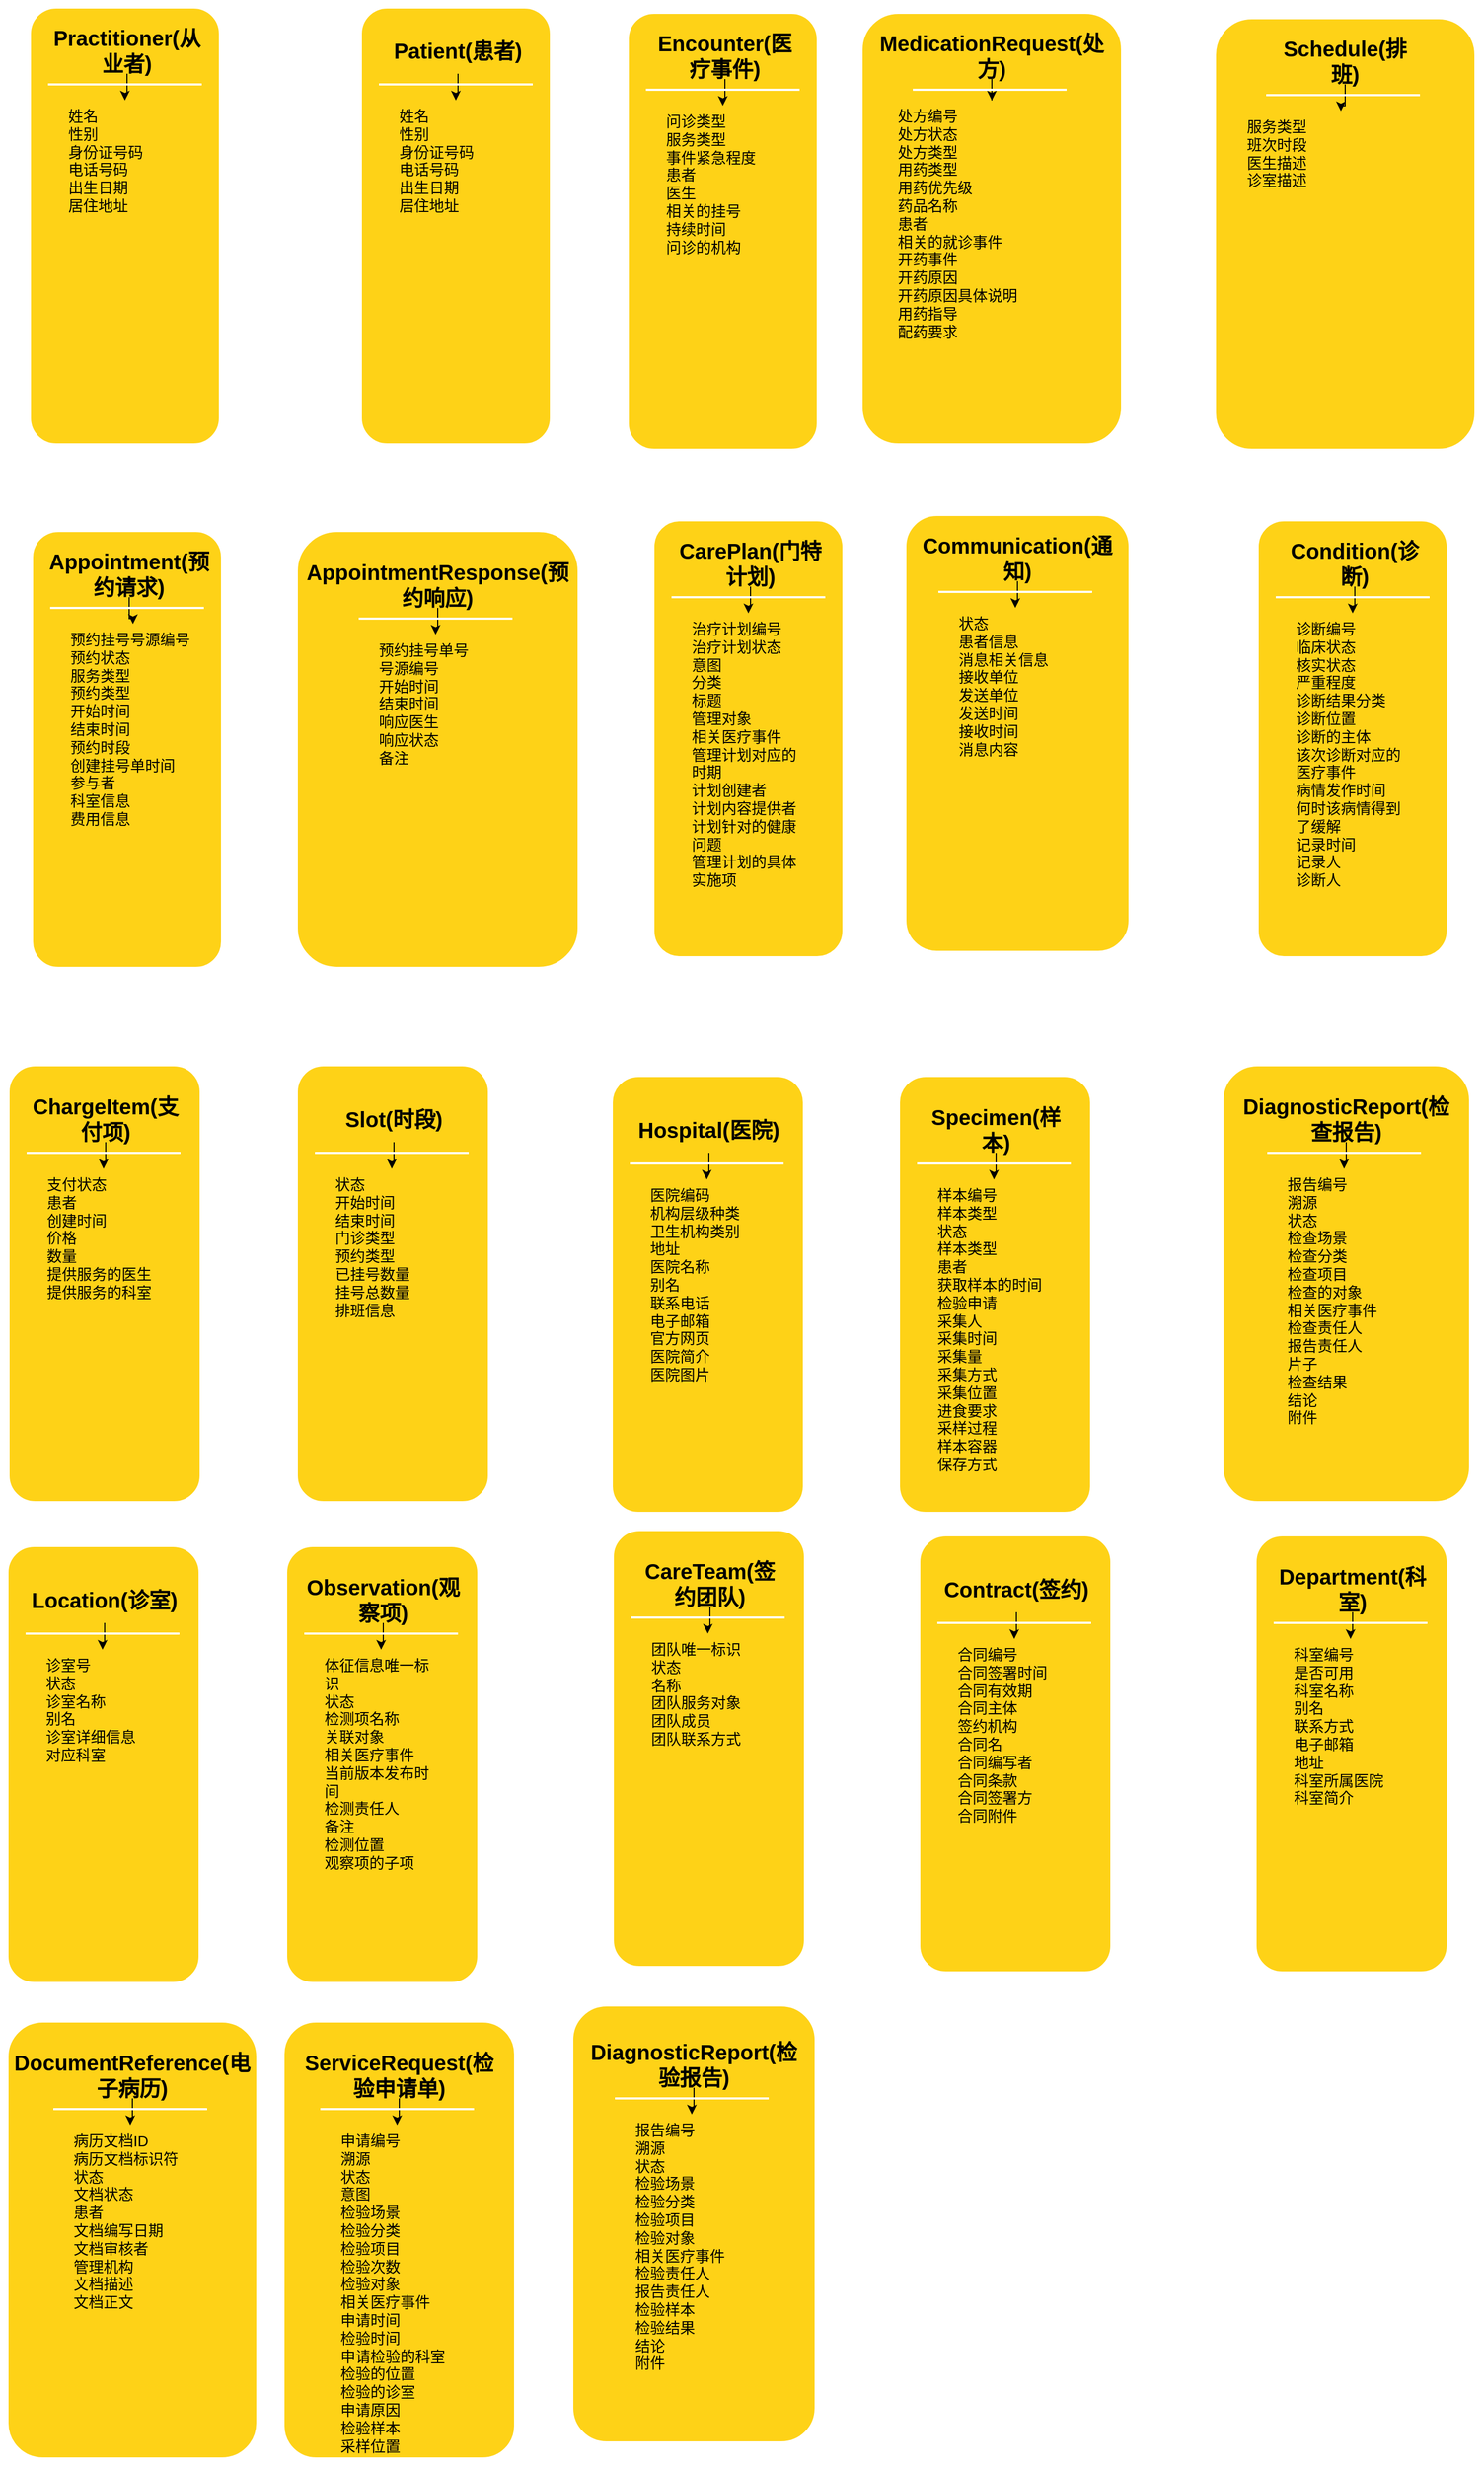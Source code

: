 <mxfile version="15.2.1" type="github">
  <diagram name="Page-1" id="12e1b939-464a-85fe-373e-61e167be1490">
    <mxGraphModel dx="1422" dy="769" grid="1" gridSize="10" guides="1" tooltips="1" connect="1" arrows="1" fold="1" page="1" pageScale="1.5" pageWidth="1169" pageHeight="826" background="none" math="0" shadow="0">
      <root>
        <mxCell id="0" />
        <mxCell id="1" parent="0" />
        <mxCell id="60da8b9f42644d3a-2" value="" style="whiteSpace=wrap;html=1;rounded=1;shadow=0;strokeWidth=8;fontSize=20;align=center;fillColor=#FED217;strokeColor=#FFFFFF;" parent="1" vertex="1">
          <mxGeometry x="440" y="200" width="184" height="415" as="geometry" />
        </mxCell>
        <mxCell id="qfdBdv0h7WUqeyIMPIq0-1" value="" style="edgeStyle=orthogonalEdgeStyle;rounded=0;orthogonalLoop=1;jettySize=auto;html=1;" parent="1" source="60da8b9f42644d3a-3" target="60da8b9f42644d3a-4" edge="1">
          <mxGeometry relative="1" as="geometry" />
        </mxCell>
        <mxCell id="60da8b9f42644d3a-3" value="Patient(患者)" style="text;html=1;strokeColor=none;fillColor=none;align=center;verticalAlign=middle;whiteSpace=wrap;rounded=0;shadow=0;fontSize=20;fontColor=#000000;fontStyle=1" parent="1" vertex="1">
          <mxGeometry x="464" y="220" width="140" height="45" as="geometry" />
        </mxCell>
        <mxCell id="60da8b9f42644d3a-4" value="姓名&lt;br&gt;性别&lt;br&gt;身份证号码&lt;br&gt;电话号码&lt;br&gt;出生日期&lt;br&gt;居住地址" style="text;html=1;strokeColor=none;fillColor=none;align=left;verticalAlign=top;whiteSpace=wrap;rounded=0;shadow=0;fontSize=14;fontColor=#000000;" parent="1" vertex="1">
          <mxGeometry x="477" y="290" width="110" height="300" as="geometry" />
        </mxCell>
        <mxCell id="60da8b9f42644d3a-6" value="" style="line;strokeWidth=2;html=1;rounded=0;shadow=0;fontSize=27;align=center;fillColor=none;strokeColor=#FFFFFF;" parent="1" vertex="1">
          <mxGeometry x="460" y="270" width="144" height="10" as="geometry" />
        </mxCell>
        <mxCell id="zRFbJm7S1wxy6Lh3OuT4-10" value="" style="whiteSpace=wrap;html=1;rounded=1;shadow=0;strokeWidth=8;fontSize=20;align=center;fillColor=#FED217;strokeColor=#FFFFFF;" vertex="1" parent="1">
          <mxGeometry x="130" y="200" width="184" height="415" as="geometry" />
        </mxCell>
        <mxCell id="zRFbJm7S1wxy6Lh3OuT4-11" value="" style="edgeStyle=orthogonalEdgeStyle;rounded=0;orthogonalLoop=1;jettySize=auto;html=1;" edge="1" parent="1" source="zRFbJm7S1wxy6Lh3OuT4-12" target="zRFbJm7S1wxy6Lh3OuT4-13">
          <mxGeometry relative="1" as="geometry" />
        </mxCell>
        <mxCell id="zRFbJm7S1wxy6Lh3OuT4-12" value="Practitioner(从业者)" style="text;html=1;strokeColor=none;fillColor=none;align=center;verticalAlign=middle;whiteSpace=wrap;rounded=0;shadow=0;fontSize=20;fontColor=#000000;fontStyle=1" vertex="1" parent="1">
          <mxGeometry x="154" y="220" width="140" height="45" as="geometry" />
        </mxCell>
        <mxCell id="zRFbJm7S1wxy6Lh3OuT4-13" value="姓名&lt;br&gt;性别&lt;br&gt;身份证号码&lt;br&gt;电话号码&lt;br&gt;出生日期&lt;br&gt;居住地址" style="text;html=1;strokeColor=none;fillColor=none;align=left;verticalAlign=top;whiteSpace=wrap;rounded=0;shadow=0;fontSize=14;fontColor=#000000;" vertex="1" parent="1">
          <mxGeometry x="167" y="290" width="110" height="300" as="geometry" />
        </mxCell>
        <mxCell id="zRFbJm7S1wxy6Lh3OuT4-14" value="" style="line;strokeWidth=2;html=1;rounded=0;shadow=0;fontSize=27;align=center;fillColor=none;strokeColor=#FFFFFF;" vertex="1" parent="1">
          <mxGeometry x="150" y="270" width="144" height="10" as="geometry" />
        </mxCell>
        <mxCell id="zRFbJm7S1wxy6Lh3OuT4-16" value="" style="whiteSpace=wrap;html=1;rounded=1;shadow=0;strokeWidth=8;fontSize=20;align=center;fillColor=#FED217;strokeColor=#FFFFFF;" vertex="1" parent="1">
          <mxGeometry x="690" y="205" width="184" height="415" as="geometry" />
        </mxCell>
        <mxCell id="zRFbJm7S1wxy6Lh3OuT4-17" value="" style="edgeStyle=orthogonalEdgeStyle;rounded=0;orthogonalLoop=1;jettySize=auto;html=1;" edge="1" parent="1" source="zRFbJm7S1wxy6Lh3OuT4-18" target="zRFbJm7S1wxy6Lh3OuT4-19">
          <mxGeometry relative="1" as="geometry" />
        </mxCell>
        <mxCell id="zRFbJm7S1wxy6Lh3OuT4-18" value="Encounter(医疗事件)" style="text;html=1;strokeColor=none;fillColor=none;align=center;verticalAlign=middle;whiteSpace=wrap;rounded=0;shadow=0;fontSize=20;fontColor=#000000;fontStyle=1" vertex="1" parent="1">
          <mxGeometry x="714" y="225" width="140" height="45" as="geometry" />
        </mxCell>
        <mxCell id="zRFbJm7S1wxy6Lh3OuT4-19" value="问诊类型&lt;br&gt;服务类型&lt;br&gt;事件紧急程度&lt;br&gt;患者&lt;br&gt;医生&lt;br&gt;相关的挂号&lt;br&gt;持续时间&lt;br&gt;问诊的机构" style="text;html=1;strokeColor=none;fillColor=none;align=left;verticalAlign=top;whiteSpace=wrap;rounded=0;shadow=0;fontSize=14;fontColor=#000000;" vertex="1" parent="1">
          <mxGeometry x="727" y="295" width="110" height="300" as="geometry" />
        </mxCell>
        <mxCell id="zRFbJm7S1wxy6Lh3OuT4-20" value="" style="line;strokeWidth=2;html=1;rounded=0;shadow=0;fontSize=27;align=center;fillColor=none;strokeColor=#FFFFFF;" vertex="1" parent="1">
          <mxGeometry x="710" y="275" width="144" height="10" as="geometry" />
        </mxCell>
        <mxCell id="zRFbJm7S1wxy6Lh3OuT4-21" value="" style="whiteSpace=wrap;html=1;rounded=1;shadow=0;strokeWidth=8;fontSize=20;align=center;fillColor=#FED217;strokeColor=#FFFFFF;" vertex="1" parent="1">
          <mxGeometry x="909" y="205" width="250" height="410" as="geometry" />
        </mxCell>
        <mxCell id="zRFbJm7S1wxy6Lh3OuT4-22" value="" style="edgeStyle=orthogonalEdgeStyle;rounded=0;orthogonalLoop=1;jettySize=auto;html=1;" edge="1" parent="1" source="zRFbJm7S1wxy6Lh3OuT4-23" target="zRFbJm7S1wxy6Lh3OuT4-24">
          <mxGeometry relative="1" as="geometry" />
        </mxCell>
        <mxCell id="zRFbJm7S1wxy6Lh3OuT4-23" value="MedicationRequest(处方)" style="text;html=1;strokeColor=none;fillColor=none;align=center;verticalAlign=middle;whiteSpace=wrap;rounded=0;shadow=0;fontSize=20;fontColor=#000000;fontStyle=1" vertex="1" parent="1">
          <mxGeometry x="964" y="225" width="140" height="45" as="geometry" />
        </mxCell>
        <mxCell id="zRFbJm7S1wxy6Lh3OuT4-24" value="处方编号&lt;br&gt;处方状态&lt;br&gt;处方类型&lt;br&gt;用药类型&lt;br&gt;用药优先级&lt;br&gt;药品名称&lt;br&gt;患者&lt;br&gt;相关的就诊事件&lt;br&gt;开药事件&lt;br&gt;开药原因&lt;br&gt;开药原因具体说明&lt;br&gt;用药指导&lt;br&gt;配药要求" style="text;html=1;strokeColor=none;fillColor=none;align=left;verticalAlign=top;whiteSpace=wrap;rounded=0;shadow=0;fontSize=14;fontColor=#000000;" vertex="1" parent="1">
          <mxGeometry x="944" y="290" width="180" height="300" as="geometry" />
        </mxCell>
        <mxCell id="zRFbJm7S1wxy6Lh3OuT4-25" value="" style="line;strokeWidth=2;html=1;rounded=0;shadow=0;fontSize=27;align=center;fillColor=none;strokeColor=#FFFFFF;" vertex="1" parent="1">
          <mxGeometry x="960" y="275" width="144" height="10" as="geometry" />
        </mxCell>
        <mxCell id="to4YBNBlUao-IPn_FhuO-3" value="" style="whiteSpace=wrap;html=1;rounded=1;shadow=0;strokeWidth=8;fontSize=20;align=center;fillColor=#FED217;strokeColor=#FFFFFF;" vertex="1" parent="1">
          <mxGeometry x="132" y="690" width="184" height="415" as="geometry" />
        </mxCell>
        <mxCell id="zRFbJm7S1wxy6Lh3OuT4-26" value="" style="whiteSpace=wrap;html=1;rounded=1;shadow=0;strokeWidth=8;fontSize=20;align=center;fillColor=#FED217;strokeColor=#FFFFFF;" vertex="1" parent="1">
          <mxGeometry x="1240" y="210" width="250" height="410" as="geometry" />
        </mxCell>
        <mxCell id="to4YBNBlUao-IPn_FhuO-4" value="" style="edgeStyle=orthogonalEdgeStyle;rounded=0;orthogonalLoop=1;jettySize=auto;html=1;" edge="1" parent="1" source="to4YBNBlUao-IPn_FhuO-5" target="to4YBNBlUao-IPn_FhuO-6">
          <mxGeometry relative="1" as="geometry" />
        </mxCell>
        <mxCell id="zRFbJm7S1wxy6Lh3OuT4-27" value="" style="edgeStyle=orthogonalEdgeStyle;rounded=0;orthogonalLoop=1;jettySize=auto;html=1;" edge="1" parent="1" source="zRFbJm7S1wxy6Lh3OuT4-28" target="zRFbJm7S1wxy6Lh3OuT4-29">
          <mxGeometry relative="1" as="geometry" />
        </mxCell>
        <mxCell id="to4YBNBlUao-IPn_FhuO-5" value="Appointment(预约请求)" style="text;html=1;strokeColor=none;fillColor=none;align=center;verticalAlign=middle;whiteSpace=wrap;rounded=0;shadow=0;fontSize=20;fontColor=#000000;fontStyle=1" vertex="1" parent="1">
          <mxGeometry x="156" y="710" width="140" height="45" as="geometry" />
        </mxCell>
        <mxCell id="zRFbJm7S1wxy6Lh3OuT4-28" value="Schedule(排班)" style="text;html=1;strokeColor=none;fillColor=none;align=center;verticalAlign=middle;whiteSpace=wrap;rounded=0;shadow=0;fontSize=20;fontColor=#000000;fontStyle=1" vertex="1" parent="1">
          <mxGeometry x="1295" y="230" width="140" height="45" as="geometry" />
        </mxCell>
        <mxCell id="to4YBNBlUao-IPn_FhuO-6" value="&lt;div&gt;预约挂号号源编号&lt;/div&gt;&lt;div&gt;预约状态&lt;/div&gt;&lt;div&gt;服务类型&lt;/div&gt;&lt;div&gt;预约类型&lt;/div&gt;&lt;div&gt;开始时间&lt;/div&gt;&lt;div&gt;结束时间&lt;/div&gt;&lt;div&gt;预约时段&lt;/div&gt;&lt;div&gt;创建挂号单时间&lt;/div&gt;&lt;div&gt;参与者&lt;/div&gt;&lt;div&gt;科室信息&lt;/div&gt;&lt;div&gt;费用信息&lt;/div&gt;" style="text;html=1;strokeColor=none;fillColor=none;align=left;verticalAlign=top;whiteSpace=wrap;rounded=0;shadow=0;fontSize=14;fontColor=#000000;" vertex="1" parent="1">
          <mxGeometry x="169" y="780" width="121" height="300" as="geometry" />
        </mxCell>
        <mxCell id="zRFbJm7S1wxy6Lh3OuT4-29" value="服务类型&lt;br&gt;班次时段&lt;br&gt;医生描述&lt;br&gt;诊室描述" style="text;html=1;strokeColor=none;fillColor=none;align=left;verticalAlign=top;whiteSpace=wrap;rounded=0;shadow=0;fontSize=14;fontColor=#000000;" vertex="1" parent="1">
          <mxGeometry x="1271" y="300" width="180" height="300" as="geometry" />
        </mxCell>
        <mxCell id="to4YBNBlUao-IPn_FhuO-7" value="" style="line;strokeWidth=2;html=1;rounded=0;shadow=0;fontSize=27;align=center;fillColor=none;strokeColor=#FFFFFF;" vertex="1" parent="1">
          <mxGeometry x="152" y="760" width="144" height="10" as="geometry" />
        </mxCell>
        <mxCell id="zRFbJm7S1wxy6Lh3OuT4-30" value="" style="line;strokeWidth=2;html=1;rounded=0;shadow=0;fontSize=27;align=center;fillColor=none;strokeColor=#FFFFFF;" vertex="1" parent="1">
          <mxGeometry x="1291" y="280" width="144" height="10" as="geometry" />
        </mxCell>
        <mxCell id="zRFbJm7S1wxy6Lh3OuT4-31" value="" style="whiteSpace=wrap;html=1;rounded=1;shadow=0;strokeWidth=8;fontSize=20;align=center;fillColor=#FED217;strokeColor=#FFFFFF;" vertex="1" parent="1">
          <mxGeometry x="110" y="1190" width="186" height="415" as="geometry" />
        </mxCell>
        <mxCell id="to4YBNBlUao-IPn_FhuO-16" value="" style="whiteSpace=wrap;html=1;rounded=1;shadow=0;strokeWidth=8;fontSize=20;align=center;fillColor=#FED217;strokeColor=#FFFFFF;" vertex="1" parent="1">
          <mxGeometry x="380" y="690" width="270" height="415" as="geometry" />
        </mxCell>
        <mxCell id="zRFbJm7S1wxy6Lh3OuT4-32" value="" style="edgeStyle=orthogonalEdgeStyle;rounded=0;orthogonalLoop=1;jettySize=auto;html=1;" edge="1" parent="1" source="zRFbJm7S1wxy6Lh3OuT4-33" target="zRFbJm7S1wxy6Lh3OuT4-34">
          <mxGeometry relative="1" as="geometry" />
        </mxCell>
        <mxCell id="to4YBNBlUao-IPn_FhuO-17" value="" style="edgeStyle=orthogonalEdgeStyle;rounded=0;orthogonalLoop=1;jettySize=auto;html=1;" edge="1" parent="1" source="to4YBNBlUao-IPn_FhuO-18" target="to4YBNBlUao-IPn_FhuO-19">
          <mxGeometry relative="1" as="geometry" />
        </mxCell>
        <mxCell id="zRFbJm7S1wxy6Lh3OuT4-33" value="ChargeItem(支付项)" style="text;html=1;strokeColor=none;fillColor=none;align=center;verticalAlign=middle;whiteSpace=wrap;rounded=0;shadow=0;fontSize=20;fontColor=#000000;fontStyle=1" vertex="1" parent="1">
          <mxGeometry x="134" y="1220" width="140" height="45" as="geometry" />
        </mxCell>
        <mxCell id="to4YBNBlUao-IPn_FhuO-18" value="AppointmentResponse(预约响应)" style="text;html=1;strokeColor=none;fillColor=none;align=center;verticalAlign=middle;whiteSpace=wrap;rounded=0;shadow=0;fontSize=20;fontColor=#000000;fontStyle=1" vertex="1" parent="1">
          <mxGeometry x="445" y="720" width="140" height="45" as="geometry" />
        </mxCell>
        <mxCell id="zRFbJm7S1wxy6Lh3OuT4-34" value="支付状态&lt;br&gt;患者&lt;br&gt;创建时间&lt;br&gt;价格&lt;br&gt;数量&lt;br&gt;提供服务的医生&lt;br&gt;提供服务的科室" style="text;html=1;strokeColor=none;fillColor=none;align=left;verticalAlign=top;whiteSpace=wrap;rounded=0;shadow=0;fontSize=14;fontColor=#000000;" vertex="1" parent="1">
          <mxGeometry x="147" y="1290" width="110" height="300" as="geometry" />
        </mxCell>
        <mxCell id="to4YBNBlUao-IPn_FhuO-19" value="&lt;div&gt;预约挂号单号&lt;/div&gt;&lt;div&gt;号源编号&lt;/div&gt;&lt;div&gt;开始时间&lt;/div&gt;&lt;div&gt;结束时间&lt;/div&gt;&lt;div&gt;响应医生&lt;/div&gt;&lt;div&gt;响应状态&lt;/div&gt;&lt;div&gt;备注&lt;/div&gt;" style="text;html=1;strokeColor=none;fillColor=none;align=left;verticalAlign=top;whiteSpace=wrap;rounded=0;shadow=0;fontSize=14;fontColor=#000000;" vertex="1" parent="1">
          <mxGeometry x="458" y="790" width="110" height="300" as="geometry" />
        </mxCell>
        <mxCell id="zRFbJm7S1wxy6Lh3OuT4-35" value="" style="line;strokeWidth=2;html=1;rounded=0;shadow=0;fontSize=27;align=center;fillColor=none;strokeColor=#FFFFFF;" vertex="1" parent="1">
          <mxGeometry x="130" y="1270" width="144" height="10" as="geometry" />
        </mxCell>
        <mxCell id="to4YBNBlUao-IPn_FhuO-20" value="" style="line;strokeWidth=2;html=1;rounded=0;shadow=0;fontSize=27;align=center;fillColor=none;strokeColor=#FFFFFF;" vertex="1" parent="1">
          <mxGeometry x="441" y="770" width="144" height="10" as="geometry" />
        </mxCell>
        <mxCell id="zRFbJm7S1wxy6Lh3OuT4-36" value="" style="whiteSpace=wrap;html=1;rounded=1;shadow=0;strokeWidth=8;fontSize=20;align=center;fillColor=#FED217;strokeColor=#FFFFFF;" vertex="1" parent="1">
          <mxGeometry x="380" y="1190" width="186" height="415" as="geometry" />
        </mxCell>
        <mxCell id="to4YBNBlUao-IPn_FhuO-21" value="" style="whiteSpace=wrap;html=1;rounded=1;shadow=0;strokeWidth=8;fontSize=20;align=center;fillColor=#FED217;strokeColor=#FFFFFF;" vertex="1" parent="1">
          <mxGeometry x="714" y="680" width="184" height="415" as="geometry" />
        </mxCell>
        <mxCell id="zRFbJm7S1wxy6Lh3OuT4-37" value="" style="edgeStyle=orthogonalEdgeStyle;rounded=0;orthogonalLoop=1;jettySize=auto;html=1;" edge="1" parent="1" source="zRFbJm7S1wxy6Lh3OuT4-38" target="zRFbJm7S1wxy6Lh3OuT4-39">
          <mxGeometry relative="1" as="geometry" />
        </mxCell>
        <mxCell id="to4YBNBlUao-IPn_FhuO-22" value="" style="edgeStyle=orthogonalEdgeStyle;rounded=0;orthogonalLoop=1;jettySize=auto;html=1;" edge="1" parent="1" source="to4YBNBlUao-IPn_FhuO-23" target="to4YBNBlUao-IPn_FhuO-24">
          <mxGeometry relative="1" as="geometry" />
        </mxCell>
        <mxCell id="zRFbJm7S1wxy6Lh3OuT4-38" value="Slot(时段)" style="text;html=1;strokeColor=none;fillColor=none;align=center;verticalAlign=middle;whiteSpace=wrap;rounded=0;shadow=0;fontSize=20;fontColor=#000000;fontStyle=1" vertex="1" parent="1">
          <mxGeometry x="404" y="1220" width="140" height="45" as="geometry" />
        </mxCell>
        <mxCell id="to4YBNBlUao-IPn_FhuO-23" value="CarePlan(门特计划)" style="text;html=1;strokeColor=none;fillColor=none;align=center;verticalAlign=middle;whiteSpace=wrap;rounded=0;shadow=0;fontSize=20;fontColor=#000000;fontStyle=1" vertex="1" parent="1">
          <mxGeometry x="738" y="700" width="140" height="45" as="geometry" />
        </mxCell>
        <mxCell id="zRFbJm7S1wxy6Lh3OuT4-39" value="状态&lt;br&gt;开始时间&lt;br&gt;结束时间&lt;br&gt;门诊类型&lt;br&gt;预约类型&lt;br&gt;已挂号数量&lt;br&gt;挂号总数量&lt;br&gt;排班信息&lt;br&gt;" style="text;html=1;strokeColor=none;fillColor=none;align=left;verticalAlign=top;whiteSpace=wrap;rounded=0;shadow=0;fontSize=14;fontColor=#000000;" vertex="1" parent="1">
          <mxGeometry x="417" y="1290" width="110" height="300" as="geometry" />
        </mxCell>
        <mxCell id="to4YBNBlUao-IPn_FhuO-24" value="&lt;div&gt;治疗计划编号&lt;/div&gt;&lt;div&gt;治疗计划状态&lt;/div&gt;&lt;div&gt;意图&lt;/div&gt;&lt;div&gt;分类&lt;/div&gt;&lt;div&gt;标题&lt;/div&gt;&lt;div&gt;管理对象&lt;/div&gt;&lt;div&gt;相关医疗事件&lt;/div&gt;&lt;div&gt;管理计划对应的时期&lt;/div&gt;&lt;div&gt;计划创建者&lt;/div&gt;&lt;div&gt;计划内容提供者&lt;/div&gt;&lt;div&gt;计划针对的健康问题&lt;/div&gt;&lt;div&gt;管理计划的具体实施项&lt;/div&gt;&lt;div&gt;&lt;br&gt;&lt;/div&gt;" style="text;html=1;strokeColor=none;fillColor=none;align=left;verticalAlign=top;whiteSpace=wrap;rounded=0;shadow=0;fontSize=14;fontColor=#000000;" vertex="1" parent="1">
          <mxGeometry x="751" y="770" width="110" height="300" as="geometry" />
        </mxCell>
        <mxCell id="zRFbJm7S1wxy6Lh3OuT4-40" value="" style="line;strokeWidth=2;html=1;rounded=0;shadow=0;fontSize=27;align=center;fillColor=none;strokeColor=#FFFFFF;" vertex="1" parent="1">
          <mxGeometry x="400" y="1270" width="144" height="10" as="geometry" />
        </mxCell>
        <mxCell id="to4YBNBlUao-IPn_FhuO-25" value="" style="line;strokeWidth=2;html=1;rounded=0;shadow=0;fontSize=27;align=center;fillColor=none;strokeColor=#FFFFFF;" vertex="1" parent="1">
          <mxGeometry x="734" y="750" width="144" height="10" as="geometry" />
        </mxCell>
        <mxCell id="to4YBNBlUao-IPn_FhuO-26" value="" style="whiteSpace=wrap;html=1;rounded=1;shadow=0;strokeWidth=8;fontSize=20;align=center;fillColor=#FED217;strokeColor=#FFFFFF;" vertex="1" parent="1">
          <mxGeometry x="950" y="675" width="216" height="415" as="geometry" />
        </mxCell>
        <mxCell id="to4YBNBlUao-IPn_FhuO-27" value="" style="edgeStyle=orthogonalEdgeStyle;rounded=0;orthogonalLoop=1;jettySize=auto;html=1;" edge="1" parent="1" source="to4YBNBlUao-IPn_FhuO-28" target="to4YBNBlUao-IPn_FhuO-29">
          <mxGeometry relative="1" as="geometry" />
        </mxCell>
        <mxCell id="to4YBNBlUao-IPn_FhuO-28" value="Communication(通知)" style="text;html=1;strokeColor=none;fillColor=none;align=center;verticalAlign=middle;whiteSpace=wrap;rounded=0;shadow=0;fontSize=20;fontColor=#000000;fontStyle=1" vertex="1" parent="1">
          <mxGeometry x="988" y="695" width="140" height="45" as="geometry" />
        </mxCell>
        <mxCell id="to4YBNBlUao-IPn_FhuO-29" value="&lt;div&gt;状态&lt;/div&gt;&lt;div&gt;患者信息&lt;/div&gt;&lt;div&gt;消息相关信息&lt;/div&gt;&lt;div&gt;接收单位&lt;/div&gt;&lt;div&gt;发送单位&lt;/div&gt;&lt;div&gt;发送时间&lt;/div&gt;&lt;div&gt;接收时间&lt;/div&gt;&lt;div&gt;消息内容&lt;/div&gt;" style="text;html=1;strokeColor=none;fillColor=none;align=left;verticalAlign=top;whiteSpace=wrap;rounded=0;shadow=0;fontSize=14;fontColor=#000000;" vertex="1" parent="1">
          <mxGeometry x="1001" y="765" width="110" height="300" as="geometry" />
        </mxCell>
        <mxCell id="to4YBNBlUao-IPn_FhuO-30" value="" style="line;strokeWidth=2;html=1;rounded=0;shadow=0;fontSize=27;align=center;fillColor=none;strokeColor=#FFFFFF;" vertex="1" parent="1">
          <mxGeometry x="984" y="745" width="144" height="10" as="geometry" />
        </mxCell>
        <mxCell id="zRFbJm7S1wxy6Lh3OuT4-61" value="" style="whiteSpace=wrap;html=1;rounded=1;shadow=0;strokeWidth=8;fontSize=20;align=center;fillColor=#FED217;strokeColor=#FFFFFF;" vertex="1" parent="1">
          <mxGeometry x="675" y="1200" width="186" height="415" as="geometry" />
        </mxCell>
        <mxCell id="to4YBNBlUao-IPn_FhuO-31" value="" style="whiteSpace=wrap;html=1;rounded=1;shadow=0;strokeWidth=8;fontSize=20;align=center;fillColor=#FED217;strokeColor=#FFFFFF;" vertex="1" parent="1">
          <mxGeometry x="1280" y="680" width="184" height="415" as="geometry" />
        </mxCell>
        <mxCell id="zRFbJm7S1wxy6Lh3OuT4-62" value="" style="edgeStyle=orthogonalEdgeStyle;rounded=0;orthogonalLoop=1;jettySize=auto;html=1;" edge="1" parent="1" source="zRFbJm7S1wxy6Lh3OuT4-63" target="zRFbJm7S1wxy6Lh3OuT4-64">
          <mxGeometry relative="1" as="geometry" />
        </mxCell>
        <mxCell id="to4YBNBlUao-IPn_FhuO-32" value="" style="edgeStyle=orthogonalEdgeStyle;rounded=0;orthogonalLoop=1;jettySize=auto;html=1;" edge="1" parent="1" source="to4YBNBlUao-IPn_FhuO-33" target="to4YBNBlUao-IPn_FhuO-34">
          <mxGeometry relative="1" as="geometry" />
        </mxCell>
        <mxCell id="zRFbJm7S1wxy6Lh3OuT4-63" value="Hospital(医院)" style="text;html=1;strokeColor=none;fillColor=none;align=center;verticalAlign=middle;whiteSpace=wrap;rounded=0;shadow=0;fontSize=20;fontColor=#000000;fontStyle=1" vertex="1" parent="1">
          <mxGeometry x="699" y="1230" width="140" height="45" as="geometry" />
        </mxCell>
        <mxCell id="to4YBNBlUao-IPn_FhuO-33" value="Condition(诊断)" style="text;html=1;strokeColor=none;fillColor=none;align=center;verticalAlign=middle;whiteSpace=wrap;rounded=0;shadow=0;fontSize=20;fontColor=#000000;fontStyle=1" vertex="1" parent="1">
          <mxGeometry x="1304" y="700" width="140" height="45" as="geometry" />
        </mxCell>
        <mxCell id="zRFbJm7S1wxy6Lh3OuT4-64" value="医院编码&lt;br&gt;机构层级种类&lt;br&gt;卫生机构类别&lt;br&gt;地址&lt;br&gt;医院名称&lt;br&gt;别名&lt;br&gt;联系电话&lt;br&gt;电子邮箱&lt;br&gt;官方网页&lt;br&gt;医院简介&lt;br&gt;医院图片" style="text;html=1;strokeColor=none;fillColor=none;align=left;verticalAlign=top;whiteSpace=wrap;rounded=0;shadow=0;fontSize=14;fontColor=#000000;" vertex="1" parent="1">
          <mxGeometry x="712" y="1300" width="110" height="300" as="geometry" />
        </mxCell>
        <mxCell id="to4YBNBlUao-IPn_FhuO-34" value="&lt;div&gt;诊断编号&lt;/div&gt;&lt;div&gt;临床状态&lt;/div&gt;&lt;div&gt;核实状态&lt;/div&gt;&lt;div&gt;严重程度&lt;/div&gt;&lt;div&gt;诊断结果分类&lt;/div&gt;&lt;div&gt;诊断位置&lt;/div&gt;&lt;div&gt;诊断的主体&lt;/div&gt;&lt;div&gt;该次诊断对应的医疗事件&lt;/div&gt;&lt;div&gt;病情发作时间&lt;/div&gt;&lt;div&gt;何时该病情得到了缓解&lt;/div&gt;&lt;div&gt;记录时间&lt;/div&gt;&lt;div&gt;记录人&lt;/div&gt;&lt;div&gt;诊断人&lt;/div&gt;&lt;div&gt;&lt;br&gt;&lt;/div&gt;" style="text;html=1;strokeColor=none;fillColor=none;align=left;verticalAlign=top;whiteSpace=wrap;rounded=0;shadow=0;fontSize=14;fontColor=#000000;" vertex="1" parent="1">
          <mxGeometry x="1317" y="770" width="110" height="300" as="geometry" />
        </mxCell>
        <mxCell id="zRFbJm7S1wxy6Lh3OuT4-65" value="" style="line;strokeWidth=2;html=1;rounded=0;shadow=0;fontSize=27;align=center;fillColor=none;strokeColor=#FFFFFF;" vertex="1" parent="1">
          <mxGeometry x="695" y="1280" width="144" height="10" as="geometry" />
        </mxCell>
        <mxCell id="to4YBNBlUao-IPn_FhuO-35" value="" style="line;strokeWidth=2;html=1;rounded=0;shadow=0;fontSize=27;align=center;fillColor=none;strokeColor=#FFFFFF;" vertex="1" parent="1">
          <mxGeometry x="1300" y="750" width="144" height="10" as="geometry" />
        </mxCell>
        <mxCell id="zRFbJm7S1wxy6Lh3OuT4-66" value="" style="whiteSpace=wrap;html=1;rounded=1;shadow=0;strokeWidth=8;fontSize=20;align=center;fillColor=#FED217;strokeColor=#FFFFFF;" vertex="1" parent="1">
          <mxGeometry x="944" y="1200" width="186" height="415" as="geometry" />
        </mxCell>
        <mxCell id="zRFbJm7S1wxy6Lh3OuT4-67" value="" style="edgeStyle=orthogonalEdgeStyle;rounded=0;orthogonalLoop=1;jettySize=auto;html=1;" edge="1" parent="1" source="zRFbJm7S1wxy6Lh3OuT4-68" target="zRFbJm7S1wxy6Lh3OuT4-69">
          <mxGeometry relative="1" as="geometry" />
        </mxCell>
        <mxCell id="zRFbJm7S1wxy6Lh3OuT4-68" value="Specimen(样本)" style="text;html=1;strokeColor=none;fillColor=none;align=center;verticalAlign=middle;whiteSpace=wrap;rounded=0;shadow=0;fontSize=20;fontColor=#000000;fontStyle=1" vertex="1" parent="1">
          <mxGeometry x="968" y="1230" width="140" height="45" as="geometry" />
        </mxCell>
        <mxCell id="zRFbJm7S1wxy6Lh3OuT4-69" value="样本编号&lt;br&gt;样本类型&lt;br&gt;状态&lt;br&gt;样本类型&lt;br&gt;患者&lt;br&gt;获取样本的时间&lt;br&gt;检验申请&lt;br&gt;采集人&lt;br&gt;采集时间&lt;br&gt;采集量&lt;br&gt;采集方式&lt;br&gt;采集位置&lt;br&gt;进食要求&lt;br&gt;采样过程&lt;br&gt;样本容器&lt;br&gt;保存方式&lt;br&gt;" style="text;html=1;strokeColor=none;fillColor=none;align=left;verticalAlign=top;whiteSpace=wrap;rounded=0;shadow=0;fontSize=14;fontColor=#000000;" vertex="1" parent="1">
          <mxGeometry x="981" y="1300" width="110" height="300" as="geometry" />
        </mxCell>
        <mxCell id="zRFbJm7S1wxy6Lh3OuT4-70" value="" style="line;strokeWidth=2;html=1;rounded=0;shadow=0;fontSize=27;align=center;fillColor=none;strokeColor=#FFFFFF;" vertex="1" parent="1">
          <mxGeometry x="964" y="1280" width="144" height="10" as="geometry" />
        </mxCell>
        <mxCell id="zRFbJm7S1wxy6Lh3OuT4-71" value="" style="whiteSpace=wrap;html=1;rounded=1;shadow=0;strokeWidth=8;fontSize=20;align=center;fillColor=#FED217;strokeColor=#FFFFFF;" vertex="1" parent="1">
          <mxGeometry x="1247" y="1190" width="238" height="415" as="geometry" />
        </mxCell>
        <mxCell id="zRFbJm7S1wxy6Lh3OuT4-72" value="" style="edgeStyle=orthogonalEdgeStyle;rounded=0;orthogonalLoop=1;jettySize=auto;html=1;" edge="1" parent="1" source="zRFbJm7S1wxy6Lh3OuT4-73" target="zRFbJm7S1wxy6Lh3OuT4-74">
          <mxGeometry relative="1" as="geometry" />
        </mxCell>
        <mxCell id="zRFbJm7S1wxy6Lh3OuT4-73" value="DiagnosticReport(检查报告)" style="text;html=1;strokeColor=none;fillColor=none;align=center;verticalAlign=middle;whiteSpace=wrap;rounded=0;shadow=0;fontSize=20;fontColor=#000000;fontStyle=1" vertex="1" parent="1">
          <mxGeometry x="1296" y="1220" width="140" height="45" as="geometry" />
        </mxCell>
        <mxCell id="zRFbJm7S1wxy6Lh3OuT4-74" value="&lt;div&gt;报告编号&lt;/div&gt;&lt;div&gt;溯源&lt;/div&gt;&lt;div&gt;状态&lt;/div&gt;&lt;div&gt;检查场景&lt;/div&gt;&lt;div&gt;检查分类&lt;/div&gt;&lt;div&gt;检查项目&lt;/div&gt;&lt;div&gt;检查的对象&lt;/div&gt;&lt;div&gt;相关医疗事件&lt;/div&gt;&lt;div&gt;检查责任人&lt;/div&gt;&lt;div&gt;报告责任人&lt;/div&gt;&lt;div&gt;片子&lt;/div&gt;&lt;div&gt;检查结果&lt;/div&gt;&lt;div&gt;结论&lt;/div&gt;&lt;div&gt;附件&lt;/div&gt;" style="text;html=1;strokeColor=none;fillColor=none;align=left;verticalAlign=top;whiteSpace=wrap;rounded=0;shadow=0;fontSize=14;fontColor=#000000;" vertex="1" parent="1">
          <mxGeometry x="1309" y="1290" width="110" height="300" as="geometry" />
        </mxCell>
        <mxCell id="zRFbJm7S1wxy6Lh3OuT4-75" value="" style="line;strokeWidth=2;html=1;rounded=0;shadow=0;fontSize=27;align=center;fillColor=none;strokeColor=#FFFFFF;" vertex="1" parent="1">
          <mxGeometry x="1292" y="1270" width="144" height="10" as="geometry" />
        </mxCell>
        <mxCell id="to4YBNBlUao-IPn_FhuO-36" value="" style="whiteSpace=wrap;html=1;rounded=1;shadow=0;strokeWidth=8;fontSize=20;align=center;fillColor=#FED217;strokeColor=#FFFFFF;" vertex="1" parent="1">
          <mxGeometry x="109" y="1640" width="186" height="415" as="geometry" />
        </mxCell>
        <mxCell id="to4YBNBlUao-IPn_FhuO-37" value="" style="edgeStyle=orthogonalEdgeStyle;rounded=0;orthogonalLoop=1;jettySize=auto;html=1;" edge="1" parent="1" source="to4YBNBlUao-IPn_FhuO-38" target="to4YBNBlUao-IPn_FhuO-39">
          <mxGeometry relative="1" as="geometry" />
        </mxCell>
        <mxCell id="to4YBNBlUao-IPn_FhuO-38" value="Location(诊室)" style="text;html=1;strokeColor=none;fillColor=none;align=center;verticalAlign=middle;whiteSpace=wrap;rounded=0;shadow=0;fontSize=20;fontColor=#000000;fontStyle=1" vertex="1" parent="1">
          <mxGeometry x="133" y="1670" width="140" height="45" as="geometry" />
        </mxCell>
        <mxCell id="to4YBNBlUao-IPn_FhuO-39" value="&lt;div&gt;诊室号&lt;/div&gt;&lt;div&gt;状态&lt;/div&gt;&lt;div&gt;诊室名称&lt;/div&gt;&lt;div&gt;别名&lt;/div&gt;&lt;div&gt;诊室详细信息&lt;/div&gt;&lt;div&gt;对应科室&lt;/div&gt;" style="text;html=1;strokeColor=none;fillColor=none;align=left;verticalAlign=top;whiteSpace=wrap;rounded=0;shadow=0;fontSize=14;fontColor=#000000;" vertex="1" parent="1">
          <mxGeometry x="146" y="1740" width="110" height="300" as="geometry" />
        </mxCell>
        <mxCell id="to4YBNBlUao-IPn_FhuO-40" value="" style="line;strokeWidth=2;html=1;rounded=0;shadow=0;fontSize=27;align=center;fillColor=none;strokeColor=#FFFFFF;" vertex="1" parent="1">
          <mxGeometry x="129" y="1720" width="144" height="10" as="geometry" />
        </mxCell>
        <mxCell id="to4YBNBlUao-IPn_FhuO-56" value="" style="whiteSpace=wrap;html=1;rounded=1;shadow=0;strokeWidth=8;fontSize=20;align=center;fillColor=#FED217;strokeColor=#FFFFFF;" vertex="1" parent="1">
          <mxGeometry x="1278" y="1630" width="186" height="415" as="geometry" />
        </mxCell>
        <mxCell id="to4YBNBlUao-IPn_FhuO-57" value="" style="edgeStyle=orthogonalEdgeStyle;rounded=0;orthogonalLoop=1;jettySize=auto;html=1;" edge="1" parent="1" source="to4YBNBlUao-IPn_FhuO-58" target="to4YBNBlUao-IPn_FhuO-59">
          <mxGeometry relative="1" as="geometry" />
        </mxCell>
        <mxCell id="to4YBNBlUao-IPn_FhuO-58" value="Department(科室)" style="text;html=1;strokeColor=none;fillColor=none;align=center;verticalAlign=middle;whiteSpace=wrap;rounded=0;shadow=0;fontSize=20;fontColor=#000000;fontStyle=1" vertex="1" parent="1">
          <mxGeometry x="1302" y="1660" width="140" height="45" as="geometry" />
        </mxCell>
        <mxCell id="to4YBNBlUao-IPn_FhuO-59" value="&lt;div&gt;科室编号&lt;/div&gt;&lt;div&gt;是否可用&lt;/div&gt;&lt;div&gt;科室名称&lt;/div&gt;&lt;div&gt;别名&lt;/div&gt;&lt;div&gt;联系方式&lt;/div&gt;&lt;div&gt;电子邮箱&lt;/div&gt;&lt;div&gt;地址&lt;/div&gt;&lt;div&gt;科室所属医院&lt;/div&gt;&lt;div&gt;科室简介&lt;/div&gt;" style="text;html=1;strokeColor=none;fillColor=none;align=left;verticalAlign=top;whiteSpace=wrap;rounded=0;shadow=0;fontSize=14;fontColor=#000000;" vertex="1" parent="1">
          <mxGeometry x="1315" y="1730" width="110" height="300" as="geometry" />
        </mxCell>
        <mxCell id="to4YBNBlUao-IPn_FhuO-60" value="" style="line;strokeWidth=2;html=1;rounded=0;shadow=0;fontSize=27;align=center;fillColor=none;strokeColor=#FFFFFF;" vertex="1" parent="1">
          <mxGeometry x="1298" y="1710" width="144" height="10" as="geometry" />
        </mxCell>
        <mxCell id="to4YBNBlUao-IPn_FhuO-61" value="" style="whiteSpace=wrap;html=1;rounded=1;shadow=0;strokeWidth=8;fontSize=20;align=center;fillColor=#FED217;strokeColor=#FFFFFF;" vertex="1" parent="1">
          <mxGeometry x="963" y="1630" width="186" height="415" as="geometry" />
        </mxCell>
        <mxCell id="to4YBNBlUao-IPn_FhuO-62" value="" style="edgeStyle=orthogonalEdgeStyle;rounded=0;orthogonalLoop=1;jettySize=auto;html=1;" edge="1" parent="1" source="to4YBNBlUao-IPn_FhuO-63" target="to4YBNBlUao-IPn_FhuO-64">
          <mxGeometry relative="1" as="geometry" />
        </mxCell>
        <mxCell id="to4YBNBlUao-IPn_FhuO-63" value="Contract(签约)" style="text;html=1;strokeColor=none;fillColor=none;align=center;verticalAlign=middle;whiteSpace=wrap;rounded=0;shadow=0;fontSize=20;fontColor=#000000;fontStyle=1" vertex="1" parent="1">
          <mxGeometry x="987" y="1660" width="140" height="45" as="geometry" />
        </mxCell>
        <mxCell id="to4YBNBlUao-IPn_FhuO-64" value="&lt;div&gt;合同编号&lt;/div&gt;&lt;div&gt;合同签署时间&lt;/div&gt;&lt;div&gt;合同有效期&lt;/div&gt;&lt;div&gt;合同主体&lt;/div&gt;&lt;div&gt;签约机构&lt;/div&gt;&lt;div&gt;合同名&lt;/div&gt;&lt;div&gt;合同编写者&lt;/div&gt;&lt;div&gt;合同条款&lt;/div&gt;&lt;div&gt;合同签署方&lt;/div&gt;&lt;div&gt;合同附件&lt;/div&gt;" style="text;html=1;strokeColor=none;fillColor=none;align=left;verticalAlign=top;whiteSpace=wrap;rounded=0;shadow=0;fontSize=14;fontColor=#000000;" vertex="1" parent="1">
          <mxGeometry x="1000" y="1730" width="110" height="300" as="geometry" />
        </mxCell>
        <mxCell id="to4YBNBlUao-IPn_FhuO-65" value="" style="line;strokeWidth=2;html=1;rounded=0;shadow=0;fontSize=27;align=center;fillColor=none;strokeColor=#FFFFFF;" vertex="1" parent="1">
          <mxGeometry x="983" y="1710" width="144" height="10" as="geometry" />
        </mxCell>
        <mxCell id="to4YBNBlUao-IPn_FhuO-66" value="" style="whiteSpace=wrap;html=1;rounded=1;shadow=0;strokeWidth=8;fontSize=20;align=center;fillColor=#FED217;strokeColor=#FFFFFF;" vertex="1" parent="1">
          <mxGeometry x="676" y="1625" width="186" height="415" as="geometry" />
        </mxCell>
        <mxCell id="to4YBNBlUao-IPn_FhuO-67" value="" style="edgeStyle=orthogonalEdgeStyle;rounded=0;orthogonalLoop=1;jettySize=auto;html=1;" edge="1" parent="1" source="to4YBNBlUao-IPn_FhuO-68" target="to4YBNBlUao-IPn_FhuO-69">
          <mxGeometry relative="1" as="geometry" />
        </mxCell>
        <mxCell id="to4YBNBlUao-IPn_FhuO-68" value="CareTeam(签约团队)" style="text;html=1;strokeColor=none;fillColor=none;align=center;verticalAlign=middle;whiteSpace=wrap;rounded=0;shadow=0;fontSize=20;fontColor=#000000;fontStyle=1" vertex="1" parent="1">
          <mxGeometry x="700" y="1655" width="140" height="45" as="geometry" />
        </mxCell>
        <mxCell id="to4YBNBlUao-IPn_FhuO-69" value="&lt;div&gt;团队唯一标识&lt;/div&gt;&lt;div&gt;状态&lt;/div&gt;&lt;div&gt;名称&lt;/div&gt;&lt;div&gt;团队服务对象&lt;/div&gt;&lt;div&gt;团队成员&lt;/div&gt;&lt;div&gt;团队联系方式&lt;/div&gt;" style="text;html=1;strokeColor=none;fillColor=none;align=left;verticalAlign=top;whiteSpace=wrap;rounded=0;shadow=0;fontSize=14;fontColor=#000000;" vertex="1" parent="1">
          <mxGeometry x="713" y="1725" width="110" height="300" as="geometry" />
        </mxCell>
        <mxCell id="to4YBNBlUao-IPn_FhuO-70" value="" style="line;strokeWidth=2;html=1;rounded=0;shadow=0;fontSize=27;align=center;fillColor=none;strokeColor=#FFFFFF;" vertex="1" parent="1">
          <mxGeometry x="696" y="1705" width="144" height="10" as="geometry" />
        </mxCell>
        <mxCell id="to4YBNBlUao-IPn_FhuO-71" value="" style="whiteSpace=wrap;html=1;rounded=1;shadow=0;strokeWidth=8;fontSize=20;align=center;fillColor=#FED217;strokeColor=#FFFFFF;" vertex="1" parent="1">
          <mxGeometry x="370" y="1640" width="186" height="415" as="geometry" />
        </mxCell>
        <mxCell id="to4YBNBlUao-IPn_FhuO-72" value="" style="edgeStyle=orthogonalEdgeStyle;rounded=0;orthogonalLoop=1;jettySize=auto;html=1;" edge="1" parent="1" source="to4YBNBlUao-IPn_FhuO-73" target="to4YBNBlUao-IPn_FhuO-74">
          <mxGeometry relative="1" as="geometry" />
        </mxCell>
        <mxCell id="to4YBNBlUao-IPn_FhuO-73" value="Observation(观察项)" style="text;html=1;strokeColor=none;fillColor=none;align=center;verticalAlign=middle;whiteSpace=wrap;rounded=0;shadow=0;fontSize=20;fontColor=#000000;fontStyle=1" vertex="1" parent="1">
          <mxGeometry x="394" y="1670" width="140" height="45" as="geometry" />
        </mxCell>
        <mxCell id="to4YBNBlUao-IPn_FhuO-74" value="&lt;div&gt;体征信息唯一标识&lt;/div&gt;&lt;div&gt;状态&lt;/div&gt;&lt;div&gt;检测项名称&lt;/div&gt;&lt;div&gt;关联对象&lt;/div&gt;&lt;div&gt;相关医疗事件&lt;/div&gt;&lt;div&gt;当前版本发布时间&lt;/div&gt;&lt;div&gt;检测责任人&lt;/div&gt;&lt;div&gt;备注&lt;/div&gt;&lt;div&gt;检测位置&lt;/div&gt;&lt;div&gt;观察项的子项&lt;/div&gt;&lt;div&gt;&lt;br&gt;&lt;/div&gt;" style="text;html=1;strokeColor=none;fillColor=none;align=left;verticalAlign=top;whiteSpace=wrap;rounded=0;shadow=0;fontSize=14;fontColor=#000000;" vertex="1" parent="1">
          <mxGeometry x="407" y="1740" width="110" height="300" as="geometry" />
        </mxCell>
        <mxCell id="to4YBNBlUao-IPn_FhuO-75" value="" style="line;strokeWidth=2;html=1;rounded=0;shadow=0;fontSize=27;align=center;fillColor=none;strokeColor=#FFFFFF;" vertex="1" parent="1">
          <mxGeometry x="390" y="1720" width="144" height="10" as="geometry" />
        </mxCell>
        <mxCell id="to4YBNBlUao-IPn_FhuO-76" value="" style="whiteSpace=wrap;html=1;rounded=1;shadow=0;strokeWidth=8;fontSize=20;align=center;fillColor=#FED217;strokeColor=#FFFFFF;" vertex="1" parent="1">
          <mxGeometry x="109" y="2085" width="240" height="415" as="geometry" />
        </mxCell>
        <mxCell id="to4YBNBlUao-IPn_FhuO-77" value="" style="edgeStyle=orthogonalEdgeStyle;rounded=0;orthogonalLoop=1;jettySize=auto;html=1;" edge="1" parent="1" source="to4YBNBlUao-IPn_FhuO-78" target="to4YBNBlUao-IPn_FhuO-79">
          <mxGeometry relative="1" as="geometry" />
        </mxCell>
        <mxCell id="to4YBNBlUao-IPn_FhuO-78" value="DocumentReference(电子病历)" style="text;html=1;strokeColor=none;fillColor=none;align=center;verticalAlign=middle;whiteSpace=wrap;rounded=0;shadow=0;fontSize=20;fontColor=#000000;fontStyle=1" vertex="1" parent="1">
          <mxGeometry x="159" y="2115" width="140" height="45" as="geometry" />
        </mxCell>
        <mxCell id="to4YBNBlUao-IPn_FhuO-79" value="&lt;div&gt;&lt;div&gt;病历文档ID&lt;/div&gt;&lt;div&gt;病历文档标识符&lt;/div&gt;&lt;div&gt;状态&lt;/div&gt;&lt;div&gt;文档状态&lt;/div&gt;&lt;div&gt;患者&lt;/div&gt;&lt;div&gt;文档编写日期&lt;/div&gt;&lt;div&gt;文档审核者&lt;/div&gt;&lt;div&gt;管理机构&lt;/div&gt;&lt;div&gt;文档描述&lt;/div&gt;&lt;div&gt;文档正文&lt;/div&gt;&lt;/div&gt;" style="text;html=1;strokeColor=none;fillColor=none;align=left;verticalAlign=top;whiteSpace=wrap;rounded=0;shadow=0;fontSize=14;fontColor=#000000;" vertex="1" parent="1">
          <mxGeometry x="172" y="2185" width="110" height="300" as="geometry" />
        </mxCell>
        <mxCell id="to4YBNBlUao-IPn_FhuO-80" value="" style="line;strokeWidth=2;html=1;rounded=0;shadow=0;fontSize=27;align=center;fillColor=none;strokeColor=#FFFFFF;" vertex="1" parent="1">
          <mxGeometry x="155" y="2165" width="144" height="10" as="geometry" />
        </mxCell>
        <mxCell id="to4YBNBlUao-IPn_FhuO-89" value="" style="whiteSpace=wrap;html=1;rounded=1;shadow=0;strokeWidth=8;fontSize=20;align=center;fillColor=#FED217;strokeColor=#FFFFFF;" vertex="1" parent="1">
          <mxGeometry x="367.5" y="2085" width="223" height="415" as="geometry" />
        </mxCell>
        <mxCell id="to4YBNBlUao-IPn_FhuO-90" value="" style="edgeStyle=orthogonalEdgeStyle;rounded=0;orthogonalLoop=1;jettySize=auto;html=1;" edge="1" parent="1" source="to4YBNBlUao-IPn_FhuO-91" target="to4YBNBlUao-IPn_FhuO-92">
          <mxGeometry relative="1" as="geometry" />
        </mxCell>
        <mxCell id="to4YBNBlUao-IPn_FhuO-91" value="ServiceRequest(检验申请单)" style="text;html=1;strokeColor=none;fillColor=none;align=center;verticalAlign=middle;whiteSpace=wrap;rounded=0;shadow=0;fontSize=20;fontColor=#000000;fontStyle=1" vertex="1" parent="1">
          <mxGeometry x="409" y="2115" width="140" height="45" as="geometry" />
        </mxCell>
        <mxCell id="to4YBNBlUao-IPn_FhuO-92" value="&lt;div&gt;&lt;div&gt;申请编号&lt;/div&gt;&lt;div&gt;溯源&lt;/div&gt;&lt;div&gt;状态&lt;/div&gt;&lt;div&gt;意图&lt;/div&gt;&lt;div&gt;检验场景&lt;/div&gt;&lt;div&gt;检验分类&lt;/div&gt;&lt;div&gt;检验项目&lt;/div&gt;&lt;div&gt;检验次数&lt;/div&gt;&lt;div&gt;检验对象&lt;/div&gt;&lt;div&gt;相关医疗事件&lt;/div&gt;&lt;div&gt;申请时间&lt;/div&gt;&lt;div&gt;检验时间&lt;/div&gt;&lt;div&gt;申请检验的科室&lt;/div&gt;&lt;div&gt;检验的位置&lt;/div&gt;&lt;div&gt;检验的诊室&lt;/div&gt;&lt;div&gt;申请原因&lt;/div&gt;&lt;div&gt;检验样本&lt;/div&gt;&lt;div&gt;采样位置&lt;/div&gt;&lt;/div&gt;" style="text;html=1;strokeColor=none;fillColor=none;align=left;verticalAlign=top;whiteSpace=wrap;rounded=0;shadow=0;fontSize=14;fontColor=#000000;" vertex="1" parent="1">
          <mxGeometry x="422" y="2185" width="110" height="300" as="geometry" />
        </mxCell>
        <mxCell id="to4YBNBlUao-IPn_FhuO-93" value="" style="line;strokeWidth=2;html=1;rounded=0;shadow=0;fontSize=27;align=center;fillColor=none;strokeColor=#FFFFFF;" vertex="1" parent="1">
          <mxGeometry x="405" y="2165" width="144" height="10" as="geometry" />
        </mxCell>
        <mxCell id="to4YBNBlUao-IPn_FhuO-94" value="" style="whiteSpace=wrap;html=1;rounded=1;shadow=0;strokeWidth=8;fontSize=20;align=center;fillColor=#FED217;strokeColor=#FFFFFF;" vertex="1" parent="1">
          <mxGeometry x="638" y="2070" width="234" height="415" as="geometry" />
        </mxCell>
        <mxCell id="to4YBNBlUao-IPn_FhuO-95" value="" style="edgeStyle=orthogonalEdgeStyle;rounded=0;orthogonalLoop=1;jettySize=auto;html=1;" edge="1" parent="1" source="to4YBNBlUao-IPn_FhuO-96" target="to4YBNBlUao-IPn_FhuO-97">
          <mxGeometry relative="1" as="geometry" />
        </mxCell>
        <mxCell id="to4YBNBlUao-IPn_FhuO-96" value="DiagnosticReport(检验报告)" style="text;html=1;strokeColor=none;fillColor=none;align=center;verticalAlign=middle;whiteSpace=wrap;rounded=0;shadow=0;fontSize=20;fontColor=#000000;fontStyle=1" vertex="1" parent="1">
          <mxGeometry x="685" y="2105" width="140" height="45" as="geometry" />
        </mxCell>
        <mxCell id="to4YBNBlUao-IPn_FhuO-97" value="&lt;div&gt;&lt;div&gt;报告编号&lt;/div&gt;&lt;div&gt;溯源&lt;/div&gt;&lt;div&gt;状态&lt;/div&gt;&lt;div&gt;检验场景&lt;/div&gt;&lt;div&gt;检验分类&lt;/div&gt;&lt;div&gt;检验项目&lt;/div&gt;&lt;div&gt;检验对象&lt;/div&gt;&lt;div&gt;相关医疗事件&lt;/div&gt;&lt;div&gt;检验责任人&lt;/div&gt;&lt;div&gt;报告责任人&lt;/div&gt;&lt;div&gt;检验样本&lt;/div&gt;&lt;div&gt;检验结果&lt;/div&gt;&lt;div&gt;结论&lt;/div&gt;&lt;div&gt;附件&lt;/div&gt;&lt;/div&gt;" style="text;html=1;strokeColor=none;fillColor=none;align=left;verticalAlign=top;whiteSpace=wrap;rounded=0;shadow=0;fontSize=14;fontColor=#000000;" vertex="1" parent="1">
          <mxGeometry x="698" y="2175" width="110" height="300" as="geometry" />
        </mxCell>
        <mxCell id="to4YBNBlUao-IPn_FhuO-98" value="" style="line;strokeWidth=2;html=1;rounded=0;shadow=0;fontSize=27;align=center;fillColor=none;strokeColor=#FFFFFF;" vertex="1" parent="1">
          <mxGeometry x="681" y="2155" width="144" height="10" as="geometry" />
        </mxCell>
      </root>
    </mxGraphModel>
  </diagram>
</mxfile>
